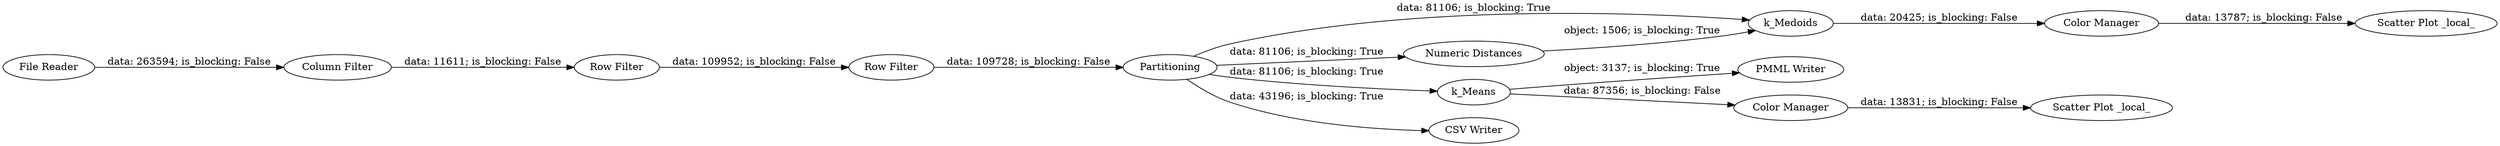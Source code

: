 digraph {
	"-4509258678691291693_4" [label=Partitioning]
	"-4509258678691291693_9" [label="Color Manager"]
	"-4509258678691291693_14" [label="PMML Writer"]
	"-4509258678691291693_3" [label="Row Filter"]
	"-4509258678691291693_16" [label="Scatter Plot _local_"]
	"-4509258678691291693_6" [label="Numeric Distances"]
	"-4509258678691291693_13" [label=k_Means]
	"-4509258678691291693_10" [label="Scatter Plot _local_"]
	"-4509258678691291693_1" [label="File Reader"]
	"-4509258678691291693_12" [label="CSV Writer"]
	"-4509258678691291693_11" [label="Row Filter"]
	"-4509258678691291693_7" [label=k_Medoids]
	"-4509258678691291693_2" [label="Column Filter"]
	"-4509258678691291693_15" [label="Color Manager"]
	"-4509258678691291693_9" -> "-4509258678691291693_10" [label="data: 13787; is_blocking: False"]
	"-4509258678691291693_4" -> "-4509258678691291693_13" [label="data: 81106; is_blocking: True"]
	"-4509258678691291693_4" -> "-4509258678691291693_12" [label="data: 43196; is_blocking: True"]
	"-4509258678691291693_13" -> "-4509258678691291693_14" [label="object: 3137; is_blocking: True"]
	"-4509258678691291693_2" -> "-4509258678691291693_3" [label="data: 11611; is_blocking: False"]
	"-4509258678691291693_4" -> "-4509258678691291693_6" [label="data: 81106; is_blocking: True"]
	"-4509258678691291693_11" -> "-4509258678691291693_4" [label="data: 109728; is_blocking: False"]
	"-4509258678691291693_3" -> "-4509258678691291693_11" [label="data: 109952; is_blocking: False"]
	"-4509258678691291693_4" -> "-4509258678691291693_7" [label="data: 81106; is_blocking: True"]
	"-4509258678691291693_1" -> "-4509258678691291693_2" [label="data: 263594; is_blocking: False"]
	"-4509258678691291693_6" -> "-4509258678691291693_7" [label="object: 1506; is_blocking: True"]
	"-4509258678691291693_13" -> "-4509258678691291693_15" [label="data: 87356; is_blocking: False"]
	"-4509258678691291693_15" -> "-4509258678691291693_16" [label="data: 13831; is_blocking: False"]
	"-4509258678691291693_7" -> "-4509258678691291693_9" [label="data: 20425; is_blocking: False"]
	rankdir=LR
}
